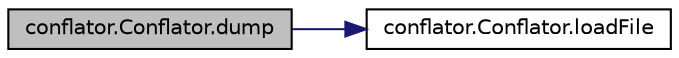 digraph "conflator.Conflator.dump"
{
 // LATEX_PDF_SIZE
  edge [fontname="Helvetica",fontsize="10",labelfontname="Helvetica",labelfontsize="10"];
  node [fontname="Helvetica",fontsize="10",shape=record];
  rankdir="LR";
  Node1 [label="conflator.Conflator.dump",height=0.2,width=0.4,color="black", fillcolor="grey75", style="filled", fontcolor="black",tooltip=" "];
  Node1 -> Node2 [color="midnightblue",fontsize="10",style="solid",fontname="Helvetica"];
  Node2 [label="conflator.Conflator.loadFile",height=0.2,width=0.4,color="black", fillcolor="white", style="filled",URL="$classconflator_1_1Conflator.html#a8062055951381efab0e2ff80d11453ae",tooltip=" "];
}

